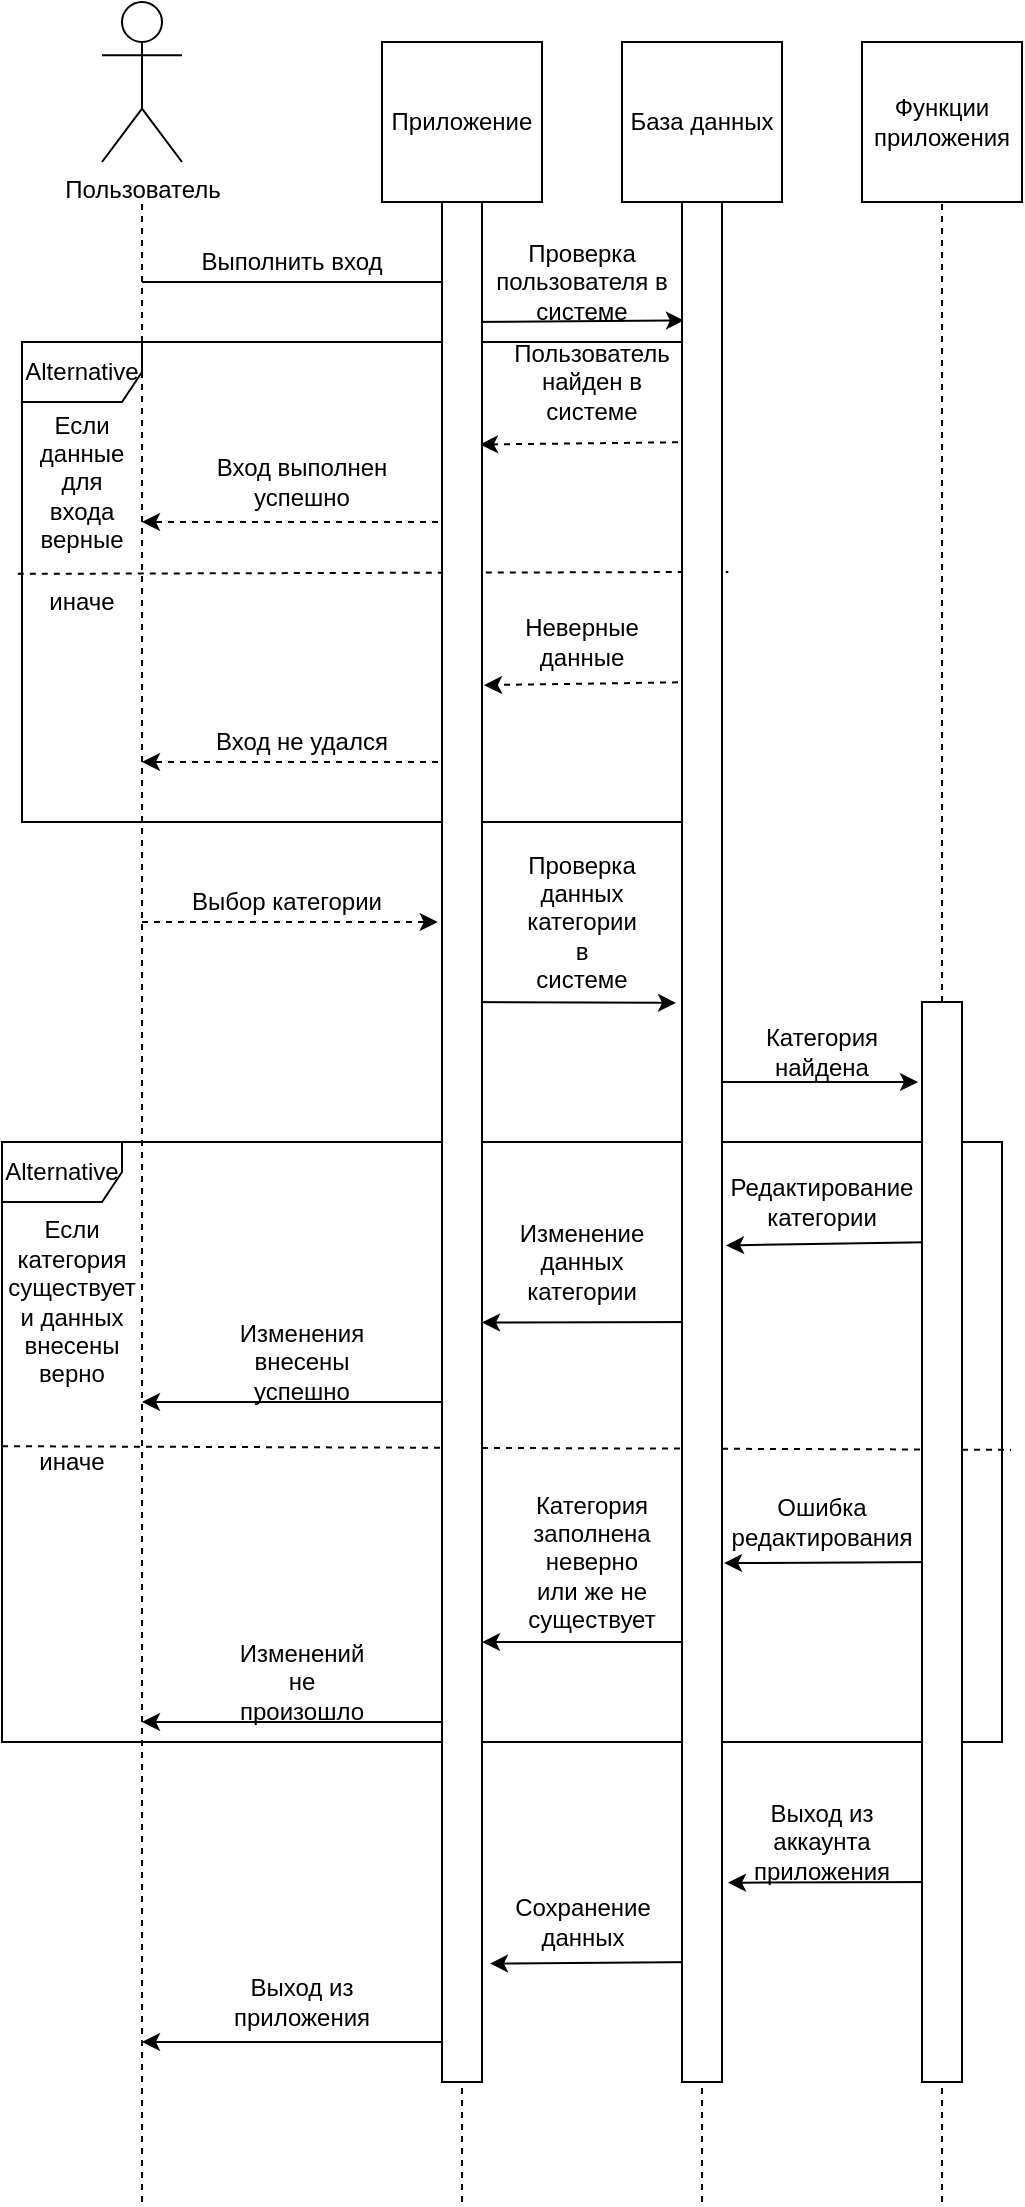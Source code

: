 <mxfile version="13.0.3" type="device"><diagram id="F00BWoBYVod1rhiGwKkq" name="Страница 1"><mxGraphModel dx="1810" dy="1043" grid="0" gridSize="10" guides="1" tooltips="1" connect="1" arrows="1" fold="1" page="0" pageScale="1" pageWidth="827" pageHeight="1169" math="0" shadow="0"><root><mxCell id="0"/><mxCell id="1" parent="0"/><mxCell id="EuxojOusJTV3NIBRAuv4-1" value="Пользователь" style="shape=umlActor;verticalLabelPosition=bottom;labelBackgroundColor=#ffffff;verticalAlign=top;html=1;outlineConnect=0;" parent="1" vertex="1"><mxGeometry x="60" y="60" width="40" height="80" as="geometry"/></mxCell><mxCell id="EuxojOusJTV3NIBRAuv4-2" value="Приложение" style="whiteSpace=wrap;html=1;aspect=fixed;" parent="1" vertex="1"><mxGeometry x="200" y="80" width="80" height="80" as="geometry"/></mxCell><mxCell id="EuxojOusJTV3NIBRAuv4-3" value="База данных" style="whiteSpace=wrap;html=1;aspect=fixed;" parent="1" vertex="1"><mxGeometry x="320" y="80" width="80" height="80" as="geometry"/></mxCell><mxCell id="EuxojOusJTV3NIBRAuv4-4" value="Функции приложения" style="whiteSpace=wrap;html=1;aspect=fixed;" parent="1" vertex="1"><mxGeometry x="440" y="80" width="80" height="80" as="geometry"/></mxCell><mxCell id="EuxojOusJTV3NIBRAuv4-5" value="" style="endArrow=none;dashed=1;html=1;" parent="1" edge="1"><mxGeometry width="50" height="50" relative="1" as="geometry"><mxPoint x="80" y="1160" as="sourcePoint"/><mxPoint x="80" y="160" as="targetPoint"/></mxGeometry></mxCell><mxCell id="EuxojOusJTV3NIBRAuv4-8" value="" style="endArrow=none;dashed=1;html=1;" parent="1" edge="1"><mxGeometry width="50" height="50" relative="1" as="geometry"><mxPoint x="240" y="1160" as="sourcePoint"/><mxPoint x="240" y="160" as="targetPoint"/></mxGeometry></mxCell><mxCell id="EuxojOusJTV3NIBRAuv4-9" value="" style="endArrow=none;dashed=1;html=1;entryX=0.5;entryY=1;entryDx=0;entryDy=0;" parent="1" target="EuxojOusJTV3NIBRAuv4-3" edge="1"><mxGeometry width="50" height="50" relative="1" as="geometry"><mxPoint x="360" y="1160" as="sourcePoint"/><mxPoint x="250" y="170" as="targetPoint"/></mxGeometry></mxCell><mxCell id="EuxojOusJTV3NIBRAuv4-10" value="" style="endArrow=none;dashed=1;html=1;entryX=0.5;entryY=1;entryDx=0;entryDy=0;" parent="1" target="EuxojOusJTV3NIBRAuv4-4" edge="1"><mxGeometry width="50" height="50" relative="1" as="geometry"><mxPoint x="480" y="1160" as="sourcePoint"/><mxPoint x="370" y="170" as="targetPoint"/></mxGeometry></mxCell><mxCell id="EuxojOusJTV3NIBRAuv4-11" value="" style="endArrow=classic;html=1;" parent="1" edge="1"><mxGeometry width="50" height="50" relative="1" as="geometry"><mxPoint x="80" y="200" as="sourcePoint"/><mxPoint x="240" y="200" as="targetPoint"/></mxGeometry></mxCell><mxCell id="EuxojOusJTV3NIBRAuv4-13" value="Выполнить вход" style="text;html=1;strokeColor=none;fillColor=none;align=center;verticalAlign=middle;whiteSpace=wrap;rounded=0;" parent="1" vertex="1"><mxGeometry x="80" y="180" width="150" height="20" as="geometry"/></mxCell><mxCell id="EuxojOusJTV3NIBRAuv4-16" value="" style="endArrow=classic;html=1;entryX=0.05;entryY=0.063;entryDx=0;entryDy=0;entryPerimeter=0;" parent="1" target="EuxojOusJTV3NIBRAuv4-64" edge="1"><mxGeometry width="50" height="50" relative="1" as="geometry"><mxPoint x="240" y="220" as="sourcePoint"/><mxPoint x="346" y="222" as="targetPoint"/></mxGeometry></mxCell><mxCell id="EuxojOusJTV3NIBRAuv4-17" value="Проверка пользователя в системе" style="text;html=1;strokeColor=none;fillColor=none;align=center;verticalAlign=middle;whiteSpace=wrap;rounded=0;" parent="1" vertex="1"><mxGeometry x="235" y="190" width="130" height="20" as="geometry"/></mxCell><mxCell id="EuxojOusJTV3NIBRAuv4-18" value="" style="endArrow=classic;html=1;dashed=1;entryX=0.95;entryY=0.129;entryDx=0;entryDy=0;entryPerimeter=0;" parent="1" target="EuxojOusJTV3NIBRAuv4-63" edge="1"><mxGeometry width="50" height="50" relative="1" as="geometry"><mxPoint x="360" y="280" as="sourcePoint"/><mxPoint x="240" y="280" as="targetPoint"/></mxGeometry></mxCell><mxCell id="EuxojOusJTV3NIBRAuv4-19" value="Пользователь найден в системе" style="text;html=1;strokeColor=none;fillColor=none;align=center;verticalAlign=middle;whiteSpace=wrap;rounded=0;" parent="1" vertex="1"><mxGeometry x="255" y="240" width="100" height="20" as="geometry"/></mxCell><mxCell id="EuxojOusJTV3NIBRAuv4-21" value="Alternative" style="shape=umlFrame;whiteSpace=wrap;html=1;" parent="1" vertex="1"><mxGeometry x="20" y="230" width="350" height="240" as="geometry"/></mxCell><mxCell id="EuxojOusJTV3NIBRAuv4-22" value="Если данные для входа верные" style="text;html=1;strokeColor=none;fillColor=none;align=center;verticalAlign=middle;whiteSpace=wrap;rounded=0;" parent="1" vertex="1"><mxGeometry x="30" y="290" width="40" height="20" as="geometry"/></mxCell><mxCell id="EuxojOusJTV3NIBRAuv4-23" value="" style="endArrow=none;dashed=1;html=1;exitX=-0.006;exitY=0.483;exitDx=0;exitDy=0;exitPerimeter=0;entryX=1.009;entryY=0.479;entryDx=0;entryDy=0;entryPerimeter=0;" parent="1" source="EuxojOusJTV3NIBRAuv4-21" target="EuxojOusJTV3NIBRAuv4-21" edge="1"><mxGeometry width="50" height="50" relative="1" as="geometry"><mxPoint x="160" y="400" as="sourcePoint"/><mxPoint x="210" y="350" as="targetPoint"/></mxGeometry></mxCell><mxCell id="EuxojOusJTV3NIBRAuv4-24" value="иначе" style="text;html=1;strokeColor=none;fillColor=none;align=center;verticalAlign=middle;whiteSpace=wrap;rounded=0;" parent="1" vertex="1"><mxGeometry x="30" y="350" width="40" height="20" as="geometry"/></mxCell><mxCell id="EuxojOusJTV3NIBRAuv4-26" value="" style="endArrow=classic;html=1;dashed=1;" parent="1" edge="1"><mxGeometry width="50" height="50" relative="1" as="geometry"><mxPoint x="240" y="320" as="sourcePoint"/><mxPoint x="80" y="320" as="targetPoint"/></mxGeometry></mxCell><mxCell id="EuxojOusJTV3NIBRAuv4-27" value="Вход выполнен успешно" style="text;html=1;strokeColor=none;fillColor=none;align=center;verticalAlign=middle;whiteSpace=wrap;rounded=0;" parent="1" vertex="1"><mxGeometry x="100" y="290" width="120" height="20" as="geometry"/></mxCell><mxCell id="EuxojOusJTV3NIBRAuv4-28" value="" style="endArrow=classic;html=1;dashed=1;entryX=1.05;entryY=0.257;entryDx=0;entryDy=0;entryPerimeter=0;" parent="1" target="EuxojOusJTV3NIBRAuv4-63" edge="1"><mxGeometry width="50" height="50" relative="1" as="geometry"><mxPoint x="360" y="400" as="sourcePoint"/><mxPoint x="240" y="400" as="targetPoint"/></mxGeometry></mxCell><mxCell id="EuxojOusJTV3NIBRAuv4-29" value="Неверные данные" style="text;html=1;strokeColor=none;fillColor=none;align=center;verticalAlign=middle;whiteSpace=wrap;rounded=0;" parent="1" vertex="1"><mxGeometry x="280" y="370" width="40" height="20" as="geometry"/></mxCell><mxCell id="EuxojOusJTV3NIBRAuv4-30" value="" style="endArrow=classic;html=1;dashed=1;" parent="1" edge="1"><mxGeometry width="50" height="50" relative="1" as="geometry"><mxPoint x="240" y="440" as="sourcePoint"/><mxPoint x="80" y="440" as="targetPoint"/></mxGeometry></mxCell><mxCell id="EuxojOusJTV3NIBRAuv4-31" value="Вход не удался" style="text;html=1;strokeColor=none;fillColor=none;align=center;verticalAlign=middle;whiteSpace=wrap;rounded=0;" parent="1" vertex="1"><mxGeometry x="110" y="420" width="100" height="20" as="geometry"/></mxCell><mxCell id="EuxojOusJTV3NIBRAuv4-34" value="" style="endArrow=classic;html=1;entryX=-0.15;entryY=0.426;entryDx=0;entryDy=0;entryPerimeter=0;" parent="1" target="EuxojOusJTV3NIBRAuv4-64" edge="1"><mxGeometry width="50" height="50" relative="1" as="geometry"><mxPoint x="240" y="560" as="sourcePoint"/><mxPoint x="360" y="560" as="targetPoint"/></mxGeometry></mxCell><mxCell id="EuxojOusJTV3NIBRAuv4-35" value="Проверка данных категории в системе" style="text;html=1;strokeColor=none;fillColor=none;align=center;verticalAlign=middle;whiteSpace=wrap;rounded=0;" parent="1" vertex="1"><mxGeometry x="275" y="510" width="50" height="20" as="geometry"/></mxCell><mxCell id="EuxojOusJTV3NIBRAuv4-37" value="" style="endArrow=classic;html=1;" parent="1" edge="1"><mxGeometry width="50" height="50" relative="1" as="geometry"><mxPoint x="360" y="600" as="sourcePoint"/><mxPoint x="468" y="600" as="targetPoint"/></mxGeometry></mxCell><mxCell id="EuxojOusJTV3NIBRAuv4-38" value="Категория найдена" style="text;html=1;strokeColor=none;fillColor=none;align=center;verticalAlign=middle;whiteSpace=wrap;rounded=0;" parent="1" vertex="1"><mxGeometry x="380" y="575" width="80" height="20" as="geometry"/></mxCell><mxCell id="EuxojOusJTV3NIBRAuv4-39" value="Alternative" style="shape=umlFrame;whiteSpace=wrap;html=1;" parent="1" vertex="1"><mxGeometry x="10" y="630" width="500" height="300" as="geometry"/></mxCell><mxCell id="EuxojOusJTV3NIBRAuv4-40" value="Если категория существует и данных внесены верно" style="text;html=1;strokeColor=none;fillColor=none;align=center;verticalAlign=middle;whiteSpace=wrap;rounded=0;" parent="1" vertex="1"><mxGeometry x="30" y="690" width="30" height="40" as="geometry"/></mxCell><mxCell id="EuxojOusJTV3NIBRAuv4-41" value="" style="endArrow=none;dashed=1;html=1;exitX=0;exitY=0.507;exitDx=0;exitDy=0;exitPerimeter=0;entryX=1.009;entryY=0.513;entryDx=0;entryDy=0;entryPerimeter=0;" parent="1" source="EuxojOusJTV3NIBRAuv4-39" target="EuxojOusJTV3NIBRAuv4-39" edge="1"><mxGeometry width="50" height="50" relative="1" as="geometry"><mxPoint x="27.9" y="355.92" as="sourcePoint"/><mxPoint x="383.15" y="354.96" as="targetPoint"/></mxGeometry></mxCell><mxCell id="EuxojOusJTV3NIBRAuv4-42" value="иначе" style="text;html=1;strokeColor=none;fillColor=none;align=center;verticalAlign=middle;whiteSpace=wrap;rounded=0;" parent="1" vertex="1"><mxGeometry x="25" y="780" width="40" height="20" as="geometry"/></mxCell><mxCell id="EuxojOusJTV3NIBRAuv4-44" value="" style="endArrow=classic;html=1;entryX=1.1;entryY=0.555;entryDx=0;entryDy=0;entryPerimeter=0;" parent="1" target="EuxojOusJTV3NIBRAuv4-64" edge="1"><mxGeometry width="50" height="50" relative="1" as="geometry"><mxPoint x="480" y="680" as="sourcePoint"/><mxPoint x="360" y="680" as="targetPoint"/></mxGeometry></mxCell><mxCell id="EuxojOusJTV3NIBRAuv4-45" value="Редактирование категории" style="text;html=1;strokeColor=none;fillColor=none;align=center;verticalAlign=middle;whiteSpace=wrap;rounded=0;" parent="1" vertex="1"><mxGeometry x="400" y="650" width="40" height="20" as="geometry"/></mxCell><mxCell id="EuxojOusJTV3NIBRAuv4-46" value="" style="endArrow=classic;html=1;entryX=1;entryY=0.596;entryDx=0;entryDy=0;entryPerimeter=0;" parent="1" target="EuxojOusJTV3NIBRAuv4-63" edge="1"><mxGeometry width="50" height="50" relative="1" as="geometry"><mxPoint x="360" y="720" as="sourcePoint"/><mxPoint x="240" y="720" as="targetPoint"/></mxGeometry></mxCell><mxCell id="EuxojOusJTV3NIBRAuv4-47" value="Изменение данных категории" style="text;html=1;strokeColor=none;fillColor=none;align=center;verticalAlign=middle;whiteSpace=wrap;rounded=0;" parent="1" vertex="1"><mxGeometry x="280" y="680" width="40" height="20" as="geometry"/></mxCell><mxCell id="EuxojOusJTV3NIBRAuv4-48" value="" style="endArrow=classic;html=1;" parent="1" edge="1"><mxGeometry width="50" height="50" relative="1" as="geometry"><mxPoint x="240" y="760" as="sourcePoint"/><mxPoint x="80" y="760" as="targetPoint"/></mxGeometry></mxCell><mxCell id="EuxojOusJTV3NIBRAuv4-49" value="Изменения внесены успешно" style="text;html=1;strokeColor=none;fillColor=none;align=center;verticalAlign=middle;whiteSpace=wrap;rounded=0;" parent="1" vertex="1"><mxGeometry x="140" y="730" width="40" height="20" as="geometry"/></mxCell><mxCell id="EuxojOusJTV3NIBRAuv4-50" value="" style="endArrow=classic;html=1;entryX=1.05;entryY=0.724;entryDx=0;entryDy=0;entryPerimeter=0;" parent="1" target="EuxojOusJTV3NIBRAuv4-64" edge="1"><mxGeometry width="50" height="50" relative="1" as="geometry"><mxPoint x="480" y="840" as="sourcePoint"/><mxPoint x="369" y="837" as="targetPoint"/></mxGeometry></mxCell><mxCell id="EuxojOusJTV3NIBRAuv4-51" value="Ошибка редактирования" style="text;html=1;strokeColor=none;fillColor=none;align=center;verticalAlign=middle;whiteSpace=wrap;rounded=0;" parent="1" vertex="1"><mxGeometry x="390" y="810" width="60" height="20" as="geometry"/></mxCell><mxCell id="EuxojOusJTV3NIBRAuv4-52" value="" style="endArrow=classic;html=1;entryX=1;entryY=0.766;entryDx=0;entryDy=0;entryPerimeter=0;" parent="1" target="EuxojOusJTV3NIBRAuv4-63" edge="1"><mxGeometry width="50" height="50" relative="1" as="geometry"><mxPoint x="360" y="880" as="sourcePoint"/><mxPoint x="240" y="880" as="targetPoint"/></mxGeometry></mxCell><mxCell id="EuxojOusJTV3NIBRAuv4-53" value="Категория заполнена неверно или же не существует" style="text;html=1;strokeColor=none;fillColor=none;align=center;verticalAlign=middle;whiteSpace=wrap;rounded=0;" parent="1" vertex="1"><mxGeometry x="285" y="830" width="40" height="20" as="geometry"/></mxCell><mxCell id="EuxojOusJTV3NIBRAuv4-54" value="" style="endArrow=classic;html=1;" parent="1" edge="1"><mxGeometry width="50" height="50" relative="1" as="geometry"><mxPoint x="240" y="920" as="sourcePoint"/><mxPoint x="80" y="920" as="targetPoint"/></mxGeometry></mxCell><mxCell id="EuxojOusJTV3NIBRAuv4-55" value="Изменений не произошло" style="text;html=1;strokeColor=none;fillColor=none;align=center;verticalAlign=middle;whiteSpace=wrap;rounded=0;" parent="1" vertex="1"><mxGeometry x="140" y="890" width="40" height="20" as="geometry"/></mxCell><mxCell id="EuxojOusJTV3NIBRAuv4-56" value="" style="endArrow=classic;html=1;entryX=1.2;entryY=0.937;entryDx=0;entryDy=0;entryPerimeter=0;" parent="1" target="EuxojOusJTV3NIBRAuv4-63" edge="1"><mxGeometry width="50" height="50" relative="1" as="geometry"><mxPoint x="360" y="1040" as="sourcePoint"/><mxPoint x="240" y="1040" as="targetPoint"/></mxGeometry></mxCell><mxCell id="EuxojOusJTV3NIBRAuv4-57" value="Сохранение данных" style="text;html=1;strokeColor=none;fillColor=none;align=center;verticalAlign=middle;whiteSpace=wrap;rounded=0;" parent="1" vertex="1"><mxGeometry x="262.5" y="1010" width="75" height="20" as="geometry"/></mxCell><mxCell id="EuxojOusJTV3NIBRAuv4-58" value="" style="endArrow=classic;html=1;entryX=1.15;entryY=0.894;entryDx=0;entryDy=0;entryPerimeter=0;" parent="1" target="EuxojOusJTV3NIBRAuv4-64" edge="1"><mxGeometry width="50" height="50" relative="1" as="geometry"><mxPoint x="480" y="1000" as="sourcePoint"/><mxPoint x="360" y="1000" as="targetPoint"/></mxGeometry></mxCell><mxCell id="EuxojOusJTV3NIBRAuv4-59" value="Выход из аккаунта приложения" style="text;html=1;strokeColor=none;fillColor=none;align=center;verticalAlign=middle;whiteSpace=wrap;rounded=0;" parent="1" vertex="1"><mxGeometry x="400" y="970" width="40" height="20" as="geometry"/></mxCell><mxCell id="EuxojOusJTV3NIBRAuv4-60" value="" style="endArrow=classic;html=1;" parent="1" edge="1"><mxGeometry width="50" height="50" relative="1" as="geometry"><mxPoint x="240" y="1080" as="sourcePoint"/><mxPoint x="80" y="1080" as="targetPoint"/></mxGeometry></mxCell><mxCell id="EuxojOusJTV3NIBRAuv4-62" value="Выход из приложения" style="text;html=1;strokeColor=none;fillColor=none;align=center;verticalAlign=middle;whiteSpace=wrap;rounded=0;" parent="1" vertex="1"><mxGeometry x="140" y="1050" width="40" height="20" as="geometry"/></mxCell><mxCell id="EuxojOusJTV3NIBRAuv4-63" value="" style="rounded=0;whiteSpace=wrap;html=1;" parent="1" vertex="1"><mxGeometry x="230" y="160" width="20" height="940" as="geometry"/></mxCell><mxCell id="EuxojOusJTV3NIBRAuv4-64" value="" style="rounded=0;whiteSpace=wrap;html=1;" parent="1" vertex="1"><mxGeometry x="350" y="160" width="20" height="940" as="geometry"/></mxCell><mxCell id="EuxojOusJTV3NIBRAuv4-65" value="" style="rounded=0;whiteSpace=wrap;html=1;" parent="1" vertex="1"><mxGeometry x="470" y="560" width="20" height="540" as="geometry"/></mxCell><mxCell id="EuxojOusJTV3NIBRAuv4-33" value="Выбор категории" style="text;html=1;strokeColor=none;fillColor=none;align=center;verticalAlign=middle;whiteSpace=wrap;rounded=0;" parent="1" vertex="1"><mxGeometry x="100" y="500" width="105" height="20" as="geometry"/></mxCell><mxCell id="EuxojOusJTV3NIBRAuv4-67" value="" style="endArrow=classic;html=1;dashed=1;entryX=-0.106;entryY=0.383;entryDx=0;entryDy=0;entryPerimeter=0;" parent="1" target="EuxojOusJTV3NIBRAuv4-63" edge="1"><mxGeometry width="50" height="50" relative="1" as="geometry"><mxPoint x="80" y="520" as="sourcePoint"/><mxPoint x="190" y="540" as="targetPoint"/></mxGeometry></mxCell></root></mxGraphModel></diagram></mxfile>